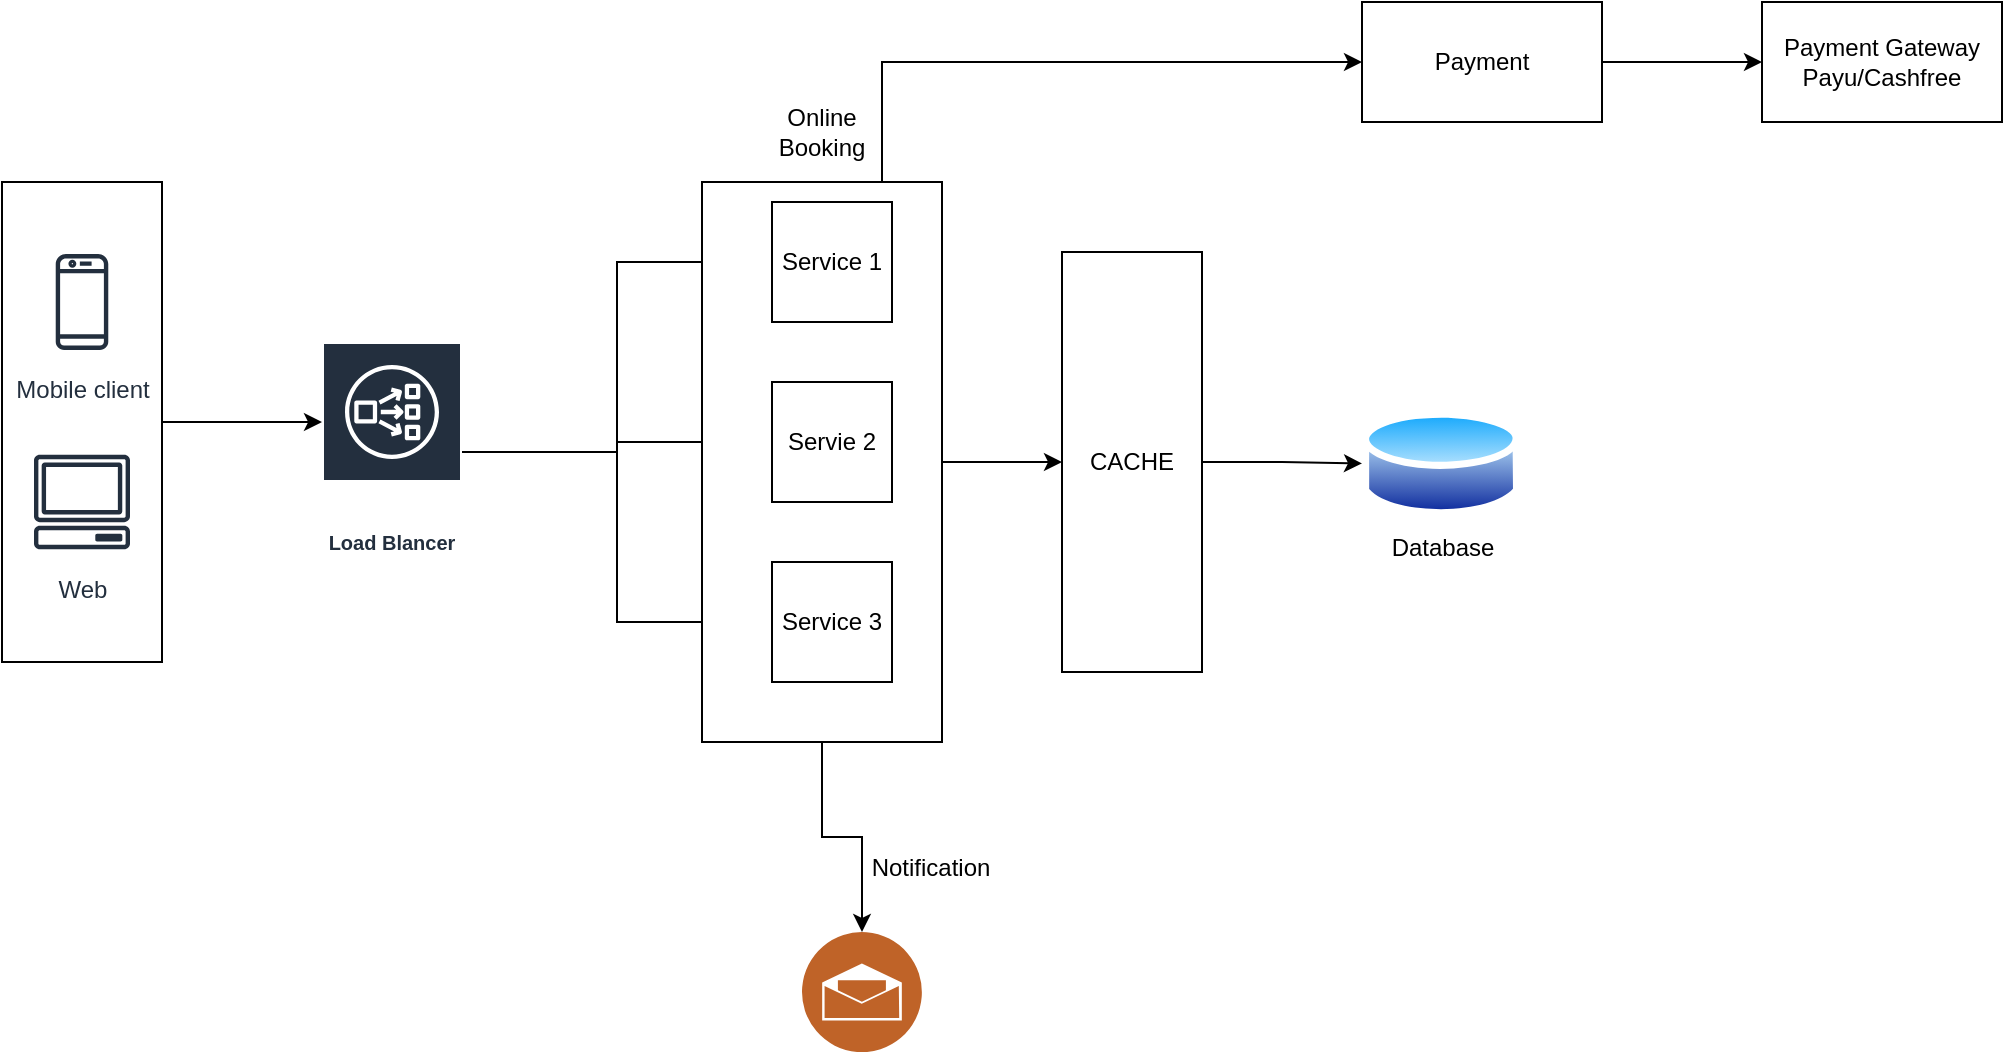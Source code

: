 <mxfile version="21.7.4" type="device">
  <diagram name="Page-1" id="x7-9ouCwcgFe0Jsgar7X">
    <mxGraphModel dx="1222" dy="765" grid="1" gridSize="10" guides="1" tooltips="1" connect="1" arrows="1" fold="1" page="1" pageScale="1" pageWidth="827" pageHeight="1169" math="0" shadow="0">
      <root>
        <mxCell id="0" />
        <mxCell id="1" parent="0" />
        <mxCell id="8P44EkPEJpmwPfAIKVje-18" style="edgeStyle=orthogonalEdgeStyle;rounded=0;orthogonalLoop=1;jettySize=auto;html=1;entryX=0;entryY=0.364;entryDx=0;entryDy=0;entryPerimeter=0;" edge="1" parent="1" source="8P44EkPEJpmwPfAIKVje-1" target="8P44EkPEJpmwPfAIKVje-5">
          <mxGeometry relative="1" as="geometry" />
        </mxCell>
        <mxCell id="8P44EkPEJpmwPfAIKVje-1" value="" style="rounded=0;whiteSpace=wrap;html=1;" vertex="1" parent="1">
          <mxGeometry x="50" y="210" width="80" height="240" as="geometry" />
        </mxCell>
        <mxCell id="8P44EkPEJpmwPfAIKVje-2" value="Mobile client" style="sketch=0;outlineConnect=0;fontColor=#232F3E;gradientColor=none;strokeColor=#232F3E;fillColor=#ffffff;dashed=0;verticalLabelPosition=bottom;verticalAlign=top;align=center;html=1;fontSize=12;fontStyle=0;aspect=fixed;shape=mxgraph.aws4.resourceIcon;resIcon=mxgraph.aws4.mobile_client;" vertex="1" parent="1">
          <mxGeometry x="60" y="240" width="60" height="60" as="geometry" />
        </mxCell>
        <mxCell id="8P44EkPEJpmwPfAIKVje-3" value="Web&lt;br&gt;" style="sketch=0;outlineConnect=0;fontColor=#232F3E;gradientColor=none;strokeColor=#232F3E;fillColor=#ffffff;dashed=0;verticalLabelPosition=bottom;verticalAlign=top;align=center;html=1;fontSize=12;fontStyle=0;aspect=fixed;shape=mxgraph.aws4.resourceIcon;resIcon=mxgraph.aws4.client;" vertex="1" parent="1">
          <mxGeometry x="60" y="340" width="60" height="60" as="geometry" />
        </mxCell>
        <mxCell id="8P44EkPEJpmwPfAIKVje-15" style="edgeStyle=orthogonalEdgeStyle;rounded=0;orthogonalLoop=1;jettySize=auto;html=1;entryX=0;entryY=0.5;entryDx=0;entryDy=0;" edge="1" parent="1" source="8P44EkPEJpmwPfAIKVje-5" target="8P44EkPEJpmwPfAIKVje-11">
          <mxGeometry relative="1" as="geometry" />
        </mxCell>
        <mxCell id="8P44EkPEJpmwPfAIKVje-16" style="edgeStyle=orthogonalEdgeStyle;rounded=0;orthogonalLoop=1;jettySize=auto;html=1;entryX=0;entryY=0.5;entryDx=0;entryDy=0;" edge="1" parent="1" source="8P44EkPEJpmwPfAIKVje-5" target="8P44EkPEJpmwPfAIKVje-12">
          <mxGeometry relative="1" as="geometry" />
        </mxCell>
        <mxCell id="8P44EkPEJpmwPfAIKVje-17" style="edgeStyle=orthogonalEdgeStyle;rounded=0;orthogonalLoop=1;jettySize=auto;html=1;entryX=0;entryY=0.5;entryDx=0;entryDy=0;" edge="1" parent="1" source="8P44EkPEJpmwPfAIKVje-5" target="8P44EkPEJpmwPfAIKVje-13">
          <mxGeometry relative="1" as="geometry" />
        </mxCell>
        <mxCell id="8P44EkPEJpmwPfAIKVje-5" value="Load Blancer" style="sketch=0;outlineConnect=0;fontColor=#232F3E;gradientColor=none;strokeColor=#ffffff;fillColor=#232F3E;dashed=0;verticalLabelPosition=middle;verticalAlign=bottom;align=center;html=1;whiteSpace=wrap;fontSize=10;fontStyle=1;spacing=3;shape=mxgraph.aws4.productIcon;prIcon=mxgraph.aws4.network_load_balancer;" vertex="1" parent="1">
          <mxGeometry x="210" y="290" width="70" height="110" as="geometry" />
        </mxCell>
        <mxCell id="8P44EkPEJpmwPfAIKVje-20" style="edgeStyle=orthogonalEdgeStyle;rounded=0;orthogonalLoop=1;jettySize=auto;html=1;entryX=0.5;entryY=0;entryDx=0;entryDy=0;" edge="1" parent="1" source="8P44EkPEJpmwPfAIKVje-7" target="8P44EkPEJpmwPfAIKVje-19">
          <mxGeometry relative="1" as="geometry" />
        </mxCell>
        <mxCell id="8P44EkPEJpmwPfAIKVje-24" style="edgeStyle=orthogonalEdgeStyle;rounded=0;orthogonalLoop=1;jettySize=auto;html=1;entryX=0;entryY=0.5;entryDx=0;entryDy=0;" edge="1" parent="1" source="8P44EkPEJpmwPfAIKVje-7" target="8P44EkPEJpmwPfAIKVje-22">
          <mxGeometry relative="1" as="geometry" />
        </mxCell>
        <mxCell id="8P44EkPEJpmwPfAIKVje-33" style="edgeStyle=orthogonalEdgeStyle;rounded=0;orthogonalLoop=1;jettySize=auto;html=1;exitX=0.75;exitY=0;exitDx=0;exitDy=0;entryX=0;entryY=0.5;entryDx=0;entryDy=0;" edge="1" parent="1" source="8P44EkPEJpmwPfAIKVje-7" target="8P44EkPEJpmwPfAIKVje-27">
          <mxGeometry relative="1" as="geometry" />
        </mxCell>
        <mxCell id="8P44EkPEJpmwPfAIKVje-7" value="" style="rounded=0;whiteSpace=wrap;html=1;" vertex="1" parent="1">
          <mxGeometry x="400" y="210" width="120" height="280" as="geometry" />
        </mxCell>
        <mxCell id="8P44EkPEJpmwPfAIKVje-8" value="Online Booking" style="text;html=1;strokeColor=none;fillColor=none;align=center;verticalAlign=middle;whiteSpace=wrap;rounded=0;" vertex="1" parent="1">
          <mxGeometry x="430" y="170" width="60" height="30" as="geometry" />
        </mxCell>
        <mxCell id="8P44EkPEJpmwPfAIKVje-11" value="Service 1" style="whiteSpace=wrap;html=1;aspect=fixed;" vertex="1" parent="1">
          <mxGeometry x="435" y="220" width="60" height="60" as="geometry" />
        </mxCell>
        <mxCell id="8P44EkPEJpmwPfAIKVje-12" value="Servie 2" style="whiteSpace=wrap;html=1;aspect=fixed;" vertex="1" parent="1">
          <mxGeometry x="435" y="310" width="60" height="60" as="geometry" />
        </mxCell>
        <mxCell id="8P44EkPEJpmwPfAIKVje-13" value="Service 3" style="whiteSpace=wrap;html=1;aspect=fixed;" vertex="1" parent="1">
          <mxGeometry x="435" y="400" width="60" height="60" as="geometry" />
        </mxCell>
        <mxCell id="8P44EkPEJpmwPfAIKVje-19" value="" style="image;aspect=fixed;perimeter=ellipsePerimeter;html=1;align=center;shadow=0;dashed=0;fontColor=#4277BB;labelBackgroundColor=default;fontSize=12;spacingTop=3;image=img/lib/ibm/social/messaging.svg;" vertex="1" parent="1">
          <mxGeometry x="450" y="585" width="60" height="60" as="geometry" />
        </mxCell>
        <mxCell id="8P44EkPEJpmwPfAIKVje-21" value="Notification" style="text;html=1;align=center;verticalAlign=middle;resizable=0;points=[];autosize=1;strokeColor=none;fillColor=none;" vertex="1" parent="1">
          <mxGeometry x="474" y="538" width="80" height="30" as="geometry" />
        </mxCell>
        <mxCell id="8P44EkPEJpmwPfAIKVje-25" style="edgeStyle=orthogonalEdgeStyle;rounded=0;orthogonalLoop=1;jettySize=auto;html=1;entryX=0;entryY=0.5;entryDx=0;entryDy=0;" edge="1" parent="1" source="8P44EkPEJpmwPfAIKVje-22" target="8P44EkPEJpmwPfAIKVje-23">
          <mxGeometry relative="1" as="geometry" />
        </mxCell>
        <mxCell id="8P44EkPEJpmwPfAIKVje-22" value="CACHE" style="rounded=0;whiteSpace=wrap;html=1;" vertex="1" parent="1">
          <mxGeometry x="580" y="245" width="70" height="210" as="geometry" />
        </mxCell>
        <mxCell id="8P44EkPEJpmwPfAIKVje-23" value="" style="image;aspect=fixed;perimeter=ellipsePerimeter;html=1;align=center;shadow=0;dashed=0;spacingTop=3;image=img/lib/active_directory/database.svg;" vertex="1" parent="1">
          <mxGeometry x="730" y="321.5" width="79.05" height="58.5" as="geometry" />
        </mxCell>
        <mxCell id="8P44EkPEJpmwPfAIKVje-26" value="Database" style="text;html=1;align=center;verticalAlign=middle;resizable=0;points=[];autosize=1;strokeColor=none;fillColor=none;" vertex="1" parent="1">
          <mxGeometry x="735" y="378" width="70" height="30" as="geometry" />
        </mxCell>
        <mxCell id="8P44EkPEJpmwPfAIKVje-30" value="" style="edgeStyle=orthogonalEdgeStyle;rounded=0;orthogonalLoop=1;jettySize=auto;html=1;" edge="1" parent="1" source="8P44EkPEJpmwPfAIKVje-27" target="8P44EkPEJpmwPfAIKVje-29">
          <mxGeometry relative="1" as="geometry" />
        </mxCell>
        <mxCell id="8P44EkPEJpmwPfAIKVje-27" value="Payment" style="rounded=0;whiteSpace=wrap;html=1;" vertex="1" parent="1">
          <mxGeometry x="730" y="120" width="120" height="60" as="geometry" />
        </mxCell>
        <mxCell id="8P44EkPEJpmwPfAIKVje-29" value="Payment Gateway&lt;br&gt;Payu/Cashfree" style="whiteSpace=wrap;html=1;rounded=0;" vertex="1" parent="1">
          <mxGeometry x="930" y="120" width="120" height="60" as="geometry" />
        </mxCell>
      </root>
    </mxGraphModel>
  </diagram>
</mxfile>
